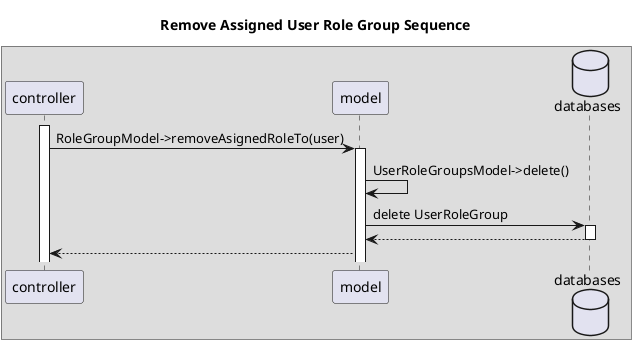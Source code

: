 @startuml

title **Remove Assigned User Role Group Sequence**

box
participant controller
participant model
database databases
end box

activate controller
controller -> model ++ : RoleGroupModel->removeAsignedRoleTo(user)
model -> model  : UserRoleGroupsModel->delete()
model -> databases ++ : delete UserRoleGroup
return
model --> controller
@enduml